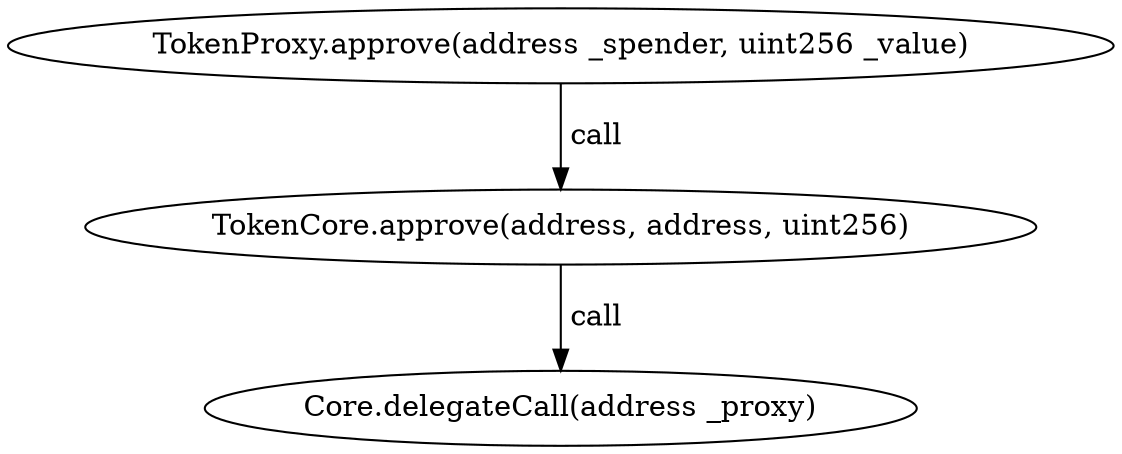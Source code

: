 digraph "" {
	graph [bb="0,0,454.89,213.6"];
	node [label="\N"];
	"TokenProxy.approve(address _spender, uint256 _value)"	 [height=0.5,
		pos="227.45,195.6",
		width=6.3179];
	"TokenCore.approve(address, address, uint256)"	 [height=0.5,
		pos="227.45,106.8",
		width=5.3195];
	"TokenProxy.approve(address _spender, uint256 _value)" -> "TokenCore.approve(address, address, uint256)" [key=call,
	label=" call",
	lp="239.3,151.2",
	pos="e,227.45,124.87 227.45,177.2 227.45,165.09 227.45,149.01 227.45,135.27"];
"Core.delegateCall(address _proxy)" [height=0.5,
	pos="227.45,18",
	width=4.0457];
"TokenCore.approve(address, address, uint256)" -> "Core.delegateCall(address _proxy)" [key=call,
label=" call",
lp="239.3,62.4",
pos="e,227.45,36.072 227.45,88.401 227.45,76.295 227.45,60.208 227.45,46.467"];
}
digraph "" {
	graph [bb="0,0,454.89,213.6"];
	node [label="\N"];
	"TokenProxy.approve(address _spender, uint256 _value)"	 [height=0.5,
		pos="227.45,195.6",
		width=6.3179];
	"TokenCore.approve(address, address, uint256)"	 [height=0.5,
		pos="227.45,106.8",
		width=5.3195];
	"TokenProxy.approve(address _spender, uint256 _value)" -> "TokenCore.approve(address, address, uint256)" [key=call,
	label=" call",
	lp="239.3,151.2",
	pos="e,227.45,124.87 227.45,177.2 227.45,165.09 227.45,149.01 227.45,135.27"];
"Core.delegateCall(address _proxy)" [height=0.5,
	pos="227.45,18",
	width=4.0457];
"TokenCore.approve(address, address, uint256)" -> "Core.delegateCall(address _proxy)" [key=call,
label=" call",
lp="239.3,62.4",
pos="e,227.45,36.072 227.45,88.401 227.45,76.295 227.45,60.208 227.45,46.467"];
}
digraph "" {
	graph [bb="0,0,454.89,213.6"];
	node [label="\N"];
	"TokenProxy.approve(address _spender, uint256 _value)"	 [height=0.5,
		pos="227.45,195.6",
		width=6.3179];
	"TokenCore.approve(address, address, uint256)"	 [height=0.5,
		pos="227.45,106.8",
		width=5.3195];
	"TokenProxy.approve(address _spender, uint256 _value)" -> "TokenCore.approve(address, address, uint256)" [key=call,
	label=" call",
	lp="239.3,151.2",
	pos="e,227.45,124.87 227.45,177.2 227.45,165.09 227.45,149.01 227.45,135.27"];
"Core.delegateCall(address _proxy)" [height=0.5,
	pos="227.45,18",
	width=4.0457];
"TokenCore.approve(address, address, uint256)" -> "Core.delegateCall(address _proxy)" [key=call,
label=" call",
lp="239.3,62.4",
pos="e,227.45,36.072 227.45,88.401 227.45,76.295 227.45,60.208 227.45,46.467"];
}
digraph "" {
	graph [bb="0,0,454.89,213.6"];
	node [label="\N"];
	"TokenProxy.approve(address _spender, uint256 _value)"	 [height=0.5,
		pos="227.45,195.6",
		width=6.3179];
	"TokenCore.approve(address, address, uint256)"	 [height=0.5,
		pos="227.45,106.8",
		width=5.3195];
	"TokenProxy.approve(address _spender, uint256 _value)" -> "TokenCore.approve(address, address, uint256)" [key=call,
	label=" call",
	lp="239.3,151.2",
	pos="e,227.45,124.87 227.45,177.2 227.45,165.09 227.45,149.01 227.45,135.27"];
"Core.delegateCall(address _proxy)" [height=0.5,
	pos="227.45,18",
	width=4.0457];
"TokenCore.approve(address, address, uint256)" -> "Core.delegateCall(address _proxy)" [key=call,
label=" call",
lp="239.3,62.4",
pos="e,227.45,36.072 227.45,88.401 227.45,76.295 227.45,60.208 227.45,46.467"];
}
digraph "" {
	graph [bb="0,0,454.89,213.6"];
	node [label="\N"];
	"TokenProxy.approve(address _spender, uint256 _value)"	 [height=0.5,
		pos="227.45,195.6",
		width=6.3179];
	"TokenCore.approve(address, address, uint256)"	 [height=0.5,
		pos="227.45,106.8",
		width=5.3195];
	"TokenProxy.approve(address _spender, uint256 _value)" -> "TokenCore.approve(address, address, uint256)" [key=call,
	label=" call",
	lp="239.3,151.2",
	pos="e,227.45,124.87 227.45,177.2 227.45,165.09 227.45,149.01 227.45,135.27"];
"Core.delegateCall(address _proxy)" [height=0.5,
	pos="227.45,18",
	width=4.0457];
"TokenCore.approve(address, address, uint256)" -> "Core.delegateCall(address _proxy)" [key=call,
label=" call",
lp="239.3,62.4",
pos="e,227.45,36.072 227.45,88.401 227.45,76.295 227.45,60.208 227.45,46.467"];
}
